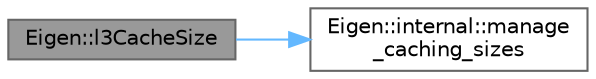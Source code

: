 digraph "Eigen::l3CacheSize"
{
 // LATEX_PDF_SIZE
  bgcolor="transparent";
  edge [fontname=Helvetica,fontsize=10,labelfontname=Helvetica,labelfontsize=10];
  node [fontname=Helvetica,fontsize=10,shape=box,height=0.2,width=0.4];
  rankdir="LR";
  Node1 [id="Node000001",label="Eigen::l3CacheSize",height=0.2,width=0.4,color="gray40", fillcolor="grey60", style="filled", fontcolor="black",tooltip=" "];
  Node1 -> Node2 [id="edge2_Node000001_Node000002",color="steelblue1",style="solid",tooltip=" "];
  Node2 [id="Node000002",label="Eigen::internal::manage\l_caching_sizes",height=0.2,width=0.4,color="grey40", fillcolor="white", style="filled",URL="$namespace_eigen_1_1internal.html#aa32f9fb4cd20f86ef87d00db101e2f7c",tooltip=" "];
}
